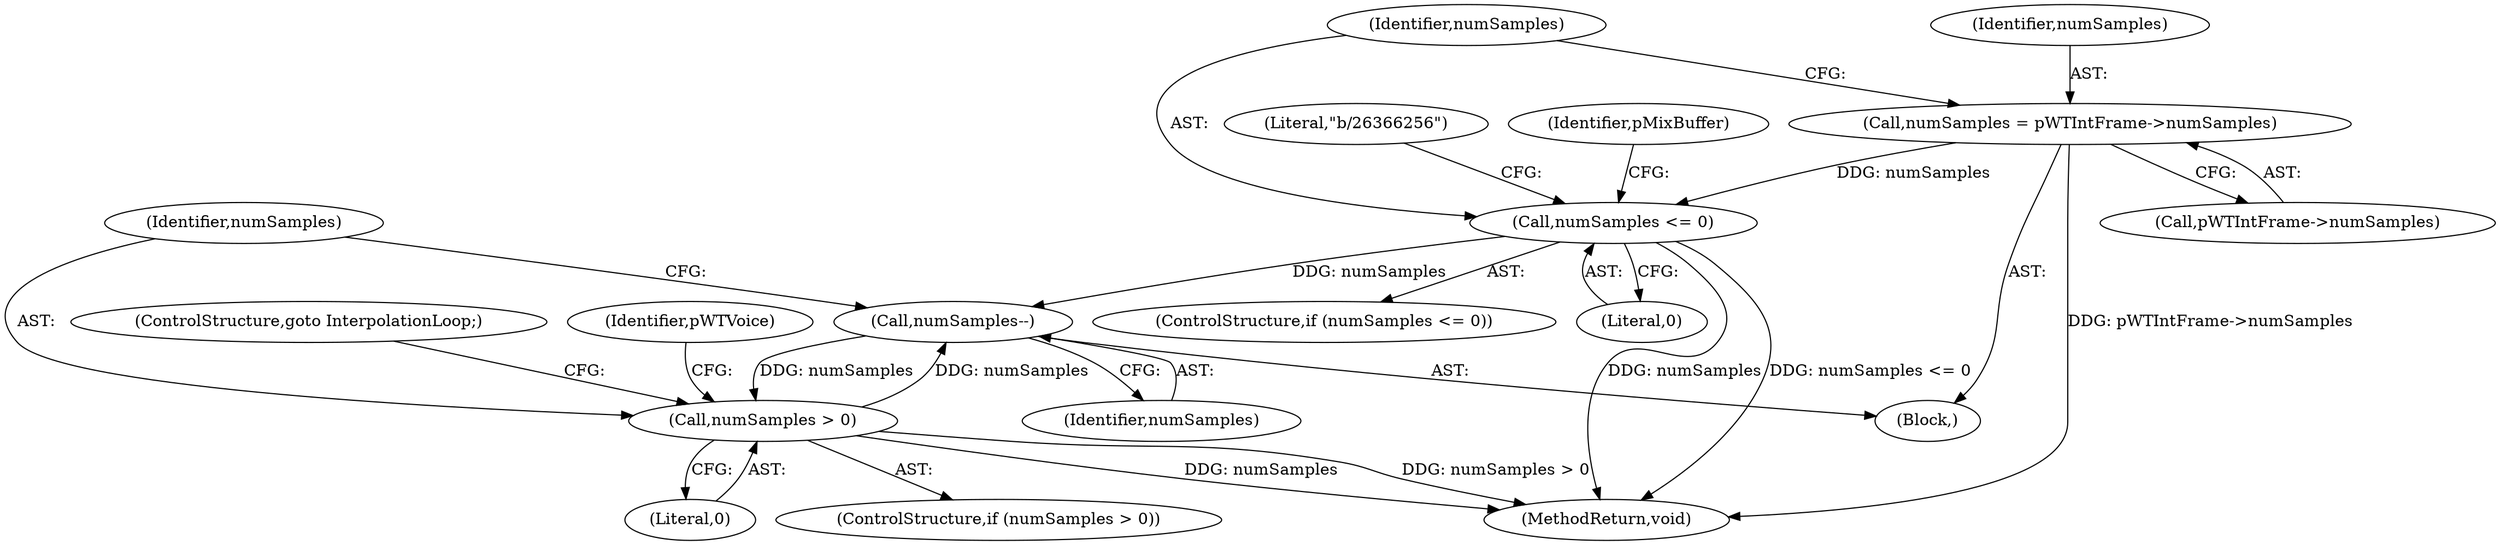 digraph "0_Android_3ac044334c3ff6a61cb4238ff3ddaf17c7efcf49_0@pointer" {
"1000118" [label="(Call,numSamples = pWTIntFrame->numSamples)"];
"1000124" [label="(Call,numSamples <= 0)"];
"1000280" [label="(Call,numSamples--)"];
"1000283" [label="(Call,numSamples > 0)"];
"1000281" [label="(Identifier,numSamples)"];
"1000283" [label="(Call,numSamples > 0)"];
"1000286" [label="(ControlStructure,goto InterpolationLoop;)"];
"1000132" [label="(Identifier,pMixBuffer)"];
"1000125" [label="(Identifier,numSamples)"];
"1000124" [label="(Call,numSamples <= 0)"];
"1000289" [label="(Identifier,pWTVoice)"];
"1000119" [label="(Identifier,numSamples)"];
"1000280" [label="(Call,numSamples--)"];
"1000120" [label="(Call,pWTIntFrame->numSamples)"];
"1000105" [label="(Block,)"];
"1000126" [label="(Literal,0)"];
"1000306" [label="(MethodReturn,void)"];
"1000284" [label="(Identifier,numSamples)"];
"1000129" [label="(Literal,\"b/26366256\")"];
"1000285" [label="(Literal,0)"];
"1000282" [label="(ControlStructure,if (numSamples > 0))"];
"1000118" [label="(Call,numSamples = pWTIntFrame->numSamples)"];
"1000123" [label="(ControlStructure,if (numSamples <= 0))"];
"1000118" -> "1000105"  [label="AST: "];
"1000118" -> "1000120"  [label="CFG: "];
"1000119" -> "1000118"  [label="AST: "];
"1000120" -> "1000118"  [label="AST: "];
"1000125" -> "1000118"  [label="CFG: "];
"1000118" -> "1000306"  [label="DDG: pWTIntFrame->numSamples"];
"1000118" -> "1000124"  [label="DDG: numSamples"];
"1000124" -> "1000123"  [label="AST: "];
"1000124" -> "1000126"  [label="CFG: "];
"1000125" -> "1000124"  [label="AST: "];
"1000126" -> "1000124"  [label="AST: "];
"1000129" -> "1000124"  [label="CFG: "];
"1000132" -> "1000124"  [label="CFG: "];
"1000124" -> "1000306"  [label="DDG: numSamples"];
"1000124" -> "1000306"  [label="DDG: numSamples <= 0"];
"1000124" -> "1000280"  [label="DDG: numSamples"];
"1000280" -> "1000105"  [label="AST: "];
"1000280" -> "1000281"  [label="CFG: "];
"1000281" -> "1000280"  [label="AST: "];
"1000284" -> "1000280"  [label="CFG: "];
"1000283" -> "1000280"  [label="DDG: numSamples"];
"1000280" -> "1000283"  [label="DDG: numSamples"];
"1000283" -> "1000282"  [label="AST: "];
"1000283" -> "1000285"  [label="CFG: "];
"1000284" -> "1000283"  [label="AST: "];
"1000285" -> "1000283"  [label="AST: "];
"1000286" -> "1000283"  [label="CFG: "];
"1000289" -> "1000283"  [label="CFG: "];
"1000283" -> "1000306"  [label="DDG: numSamples"];
"1000283" -> "1000306"  [label="DDG: numSamples > 0"];
}
